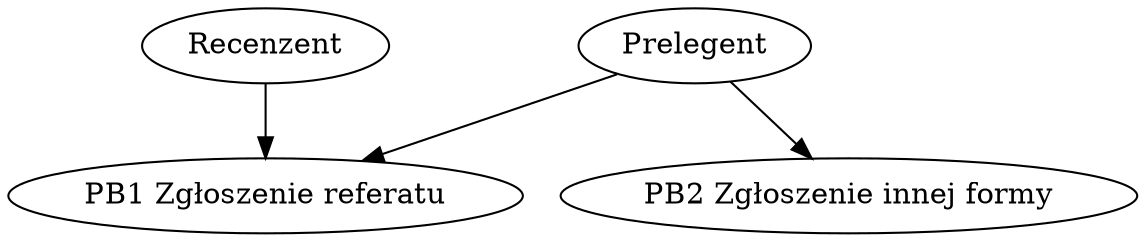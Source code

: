 digraph {
	"Prelegent" -> "PB1 Zgłoszenie referatu";
	"Prelegent" -> "PB2 Zgłoszenie innej formy";

	"Recenzent" -> "PB1 Zgłoszenie referatu";
}
